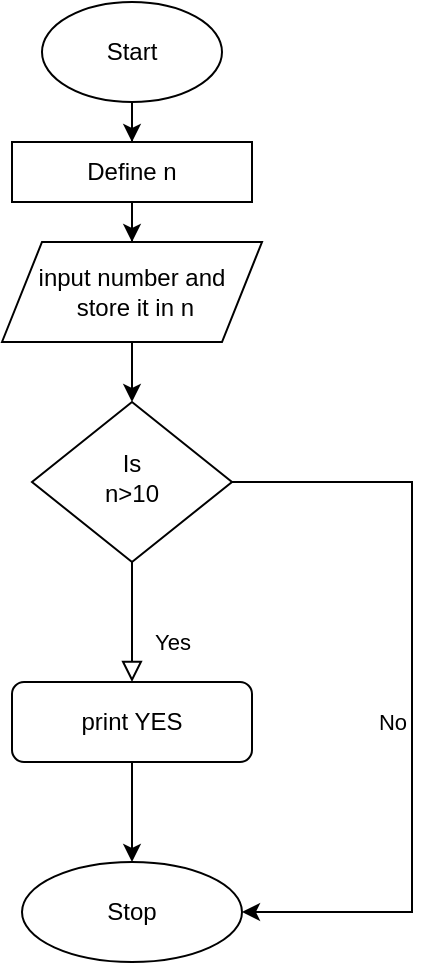 <mxfile version="25.0.3">
  <diagram id="C5RBs43oDa-KdzZeNtuy" name="Page-1">
    <mxGraphModel dx="1400" dy="749" grid="1" gridSize="10" guides="1" tooltips="1" connect="1" arrows="1" fold="1" page="1" pageScale="1" pageWidth="827" pageHeight="1169" math="0" shadow="0">
      <root>
        <mxCell id="WIyWlLk6GJQsqaUBKTNV-0" />
        <mxCell id="WIyWlLk6GJQsqaUBKTNV-1" parent="WIyWlLk6GJQsqaUBKTNV-0" />
        <mxCell id="WIyWlLk6GJQsqaUBKTNV-8" value="Yes" style="rounded=0;html=1;jettySize=auto;orthogonalLoop=1;fontSize=11;endArrow=block;endFill=0;endSize=8;strokeWidth=1;shadow=0;labelBackgroundColor=none;edgeStyle=orthogonalEdgeStyle;" parent="WIyWlLk6GJQsqaUBKTNV-1" source="WIyWlLk6GJQsqaUBKTNV-10" target="WIyWlLk6GJQsqaUBKTNV-11" edge="1">
          <mxGeometry x="0.333" y="20" relative="1" as="geometry">
            <mxPoint as="offset" />
          </mxGeometry>
        </mxCell>
        <mxCell id="rECCb_-GqfXEJei7qrgR-11" value="" style="edgeStyle=orthogonalEdgeStyle;rounded=0;orthogonalLoop=1;jettySize=auto;html=1;entryX=1;entryY=0.5;entryDx=0;entryDy=0;" edge="1" parent="WIyWlLk6GJQsqaUBKTNV-1" target="rECCb_-GqfXEJei7qrgR-13">
          <mxGeometry relative="1" as="geometry">
            <mxPoint x="525" y="480" as="sourcePoint" />
            <mxPoint x="580.0" y="655" as="targetPoint" />
            <Array as="points">
              <mxPoint x="619" y="480" />
              <mxPoint x="619" y="695" />
            </Array>
          </mxGeometry>
        </mxCell>
        <mxCell id="rECCb_-GqfXEJei7qrgR-12" value="No" style="edgeLabel;html=1;align=center;verticalAlign=middle;resizable=0;points=[];" vertex="1" connectable="0" parent="rECCb_-GqfXEJei7qrgR-11">
          <mxGeometry x="0.96" y="1" relative="1" as="geometry">
            <mxPoint x="67" y="-96" as="offset" />
          </mxGeometry>
        </mxCell>
        <mxCell id="WIyWlLk6GJQsqaUBKTNV-10" value="Is&lt;div&gt;n&amp;gt;10&lt;/div&gt;" style="rhombus;whiteSpace=wrap;html=1;shadow=0;fontFamily=Helvetica;fontSize=12;align=center;strokeWidth=1;spacing=6;spacingTop=-4;" parent="WIyWlLk6GJQsqaUBKTNV-1" vertex="1">
          <mxGeometry x="429" y="440" width="100" height="80" as="geometry" />
        </mxCell>
        <mxCell id="rECCb_-GqfXEJei7qrgR-14" value="" style="edgeStyle=orthogonalEdgeStyle;rounded=0;orthogonalLoop=1;jettySize=auto;html=1;" edge="1" parent="WIyWlLk6GJQsqaUBKTNV-1" source="WIyWlLk6GJQsqaUBKTNV-11" target="rECCb_-GqfXEJei7qrgR-13">
          <mxGeometry relative="1" as="geometry" />
        </mxCell>
        <mxCell id="WIyWlLk6GJQsqaUBKTNV-11" value="print YES" style="rounded=1;whiteSpace=wrap;html=1;fontSize=12;glass=0;strokeWidth=1;shadow=0;" parent="WIyWlLk6GJQsqaUBKTNV-1" vertex="1">
          <mxGeometry x="419" y="580" width="120" height="40" as="geometry" />
        </mxCell>
        <mxCell id="rECCb_-GqfXEJei7qrgR-4" value="" style="edgeStyle=orthogonalEdgeStyle;rounded=0;orthogonalLoop=1;jettySize=auto;html=1;" edge="1" parent="WIyWlLk6GJQsqaUBKTNV-1" source="rECCb_-GqfXEJei7qrgR-0" target="rECCb_-GqfXEJei7qrgR-3">
          <mxGeometry relative="1" as="geometry" />
        </mxCell>
        <mxCell id="rECCb_-GqfXEJei7qrgR-0" value="Start" style="ellipse;whiteSpace=wrap;html=1;" vertex="1" parent="WIyWlLk6GJQsqaUBKTNV-1">
          <mxGeometry x="434" y="240" width="90" height="50" as="geometry" />
        </mxCell>
        <mxCell id="rECCb_-GqfXEJei7qrgR-7" value="" style="edgeStyle=orthogonalEdgeStyle;rounded=0;orthogonalLoop=1;jettySize=auto;html=1;" edge="1" parent="WIyWlLk6GJQsqaUBKTNV-1" source="rECCb_-GqfXEJei7qrgR-3" target="rECCb_-GqfXEJei7qrgR-6">
          <mxGeometry relative="1" as="geometry" />
        </mxCell>
        <mxCell id="rECCb_-GqfXEJei7qrgR-3" value="Define n" style="whiteSpace=wrap;html=1;" vertex="1" parent="WIyWlLk6GJQsqaUBKTNV-1">
          <mxGeometry x="419" y="310" width="120" height="30" as="geometry" />
        </mxCell>
        <mxCell id="rECCb_-GqfXEJei7qrgR-9" value="" style="edgeStyle=orthogonalEdgeStyle;rounded=0;orthogonalLoop=1;jettySize=auto;html=1;" edge="1" parent="WIyWlLk6GJQsqaUBKTNV-1" source="rECCb_-GqfXEJei7qrgR-6" target="WIyWlLk6GJQsqaUBKTNV-10">
          <mxGeometry relative="1" as="geometry" />
        </mxCell>
        <mxCell id="rECCb_-GqfXEJei7qrgR-6" value="input number and&lt;div&gt;&amp;nbsp;store it in n&lt;/div&gt;" style="shape=parallelogram;perimeter=parallelogramPerimeter;whiteSpace=wrap;html=1;fixedSize=1;" vertex="1" parent="WIyWlLk6GJQsqaUBKTNV-1">
          <mxGeometry x="414" y="360" width="130" height="50" as="geometry" />
        </mxCell>
        <mxCell id="rECCb_-GqfXEJei7qrgR-13" value="Stop" style="ellipse;whiteSpace=wrap;html=1;rounded=1;glass=0;strokeWidth=1;shadow=0;" vertex="1" parent="WIyWlLk6GJQsqaUBKTNV-1">
          <mxGeometry x="424" y="670" width="110" height="50" as="geometry" />
        </mxCell>
      </root>
    </mxGraphModel>
  </diagram>
</mxfile>
